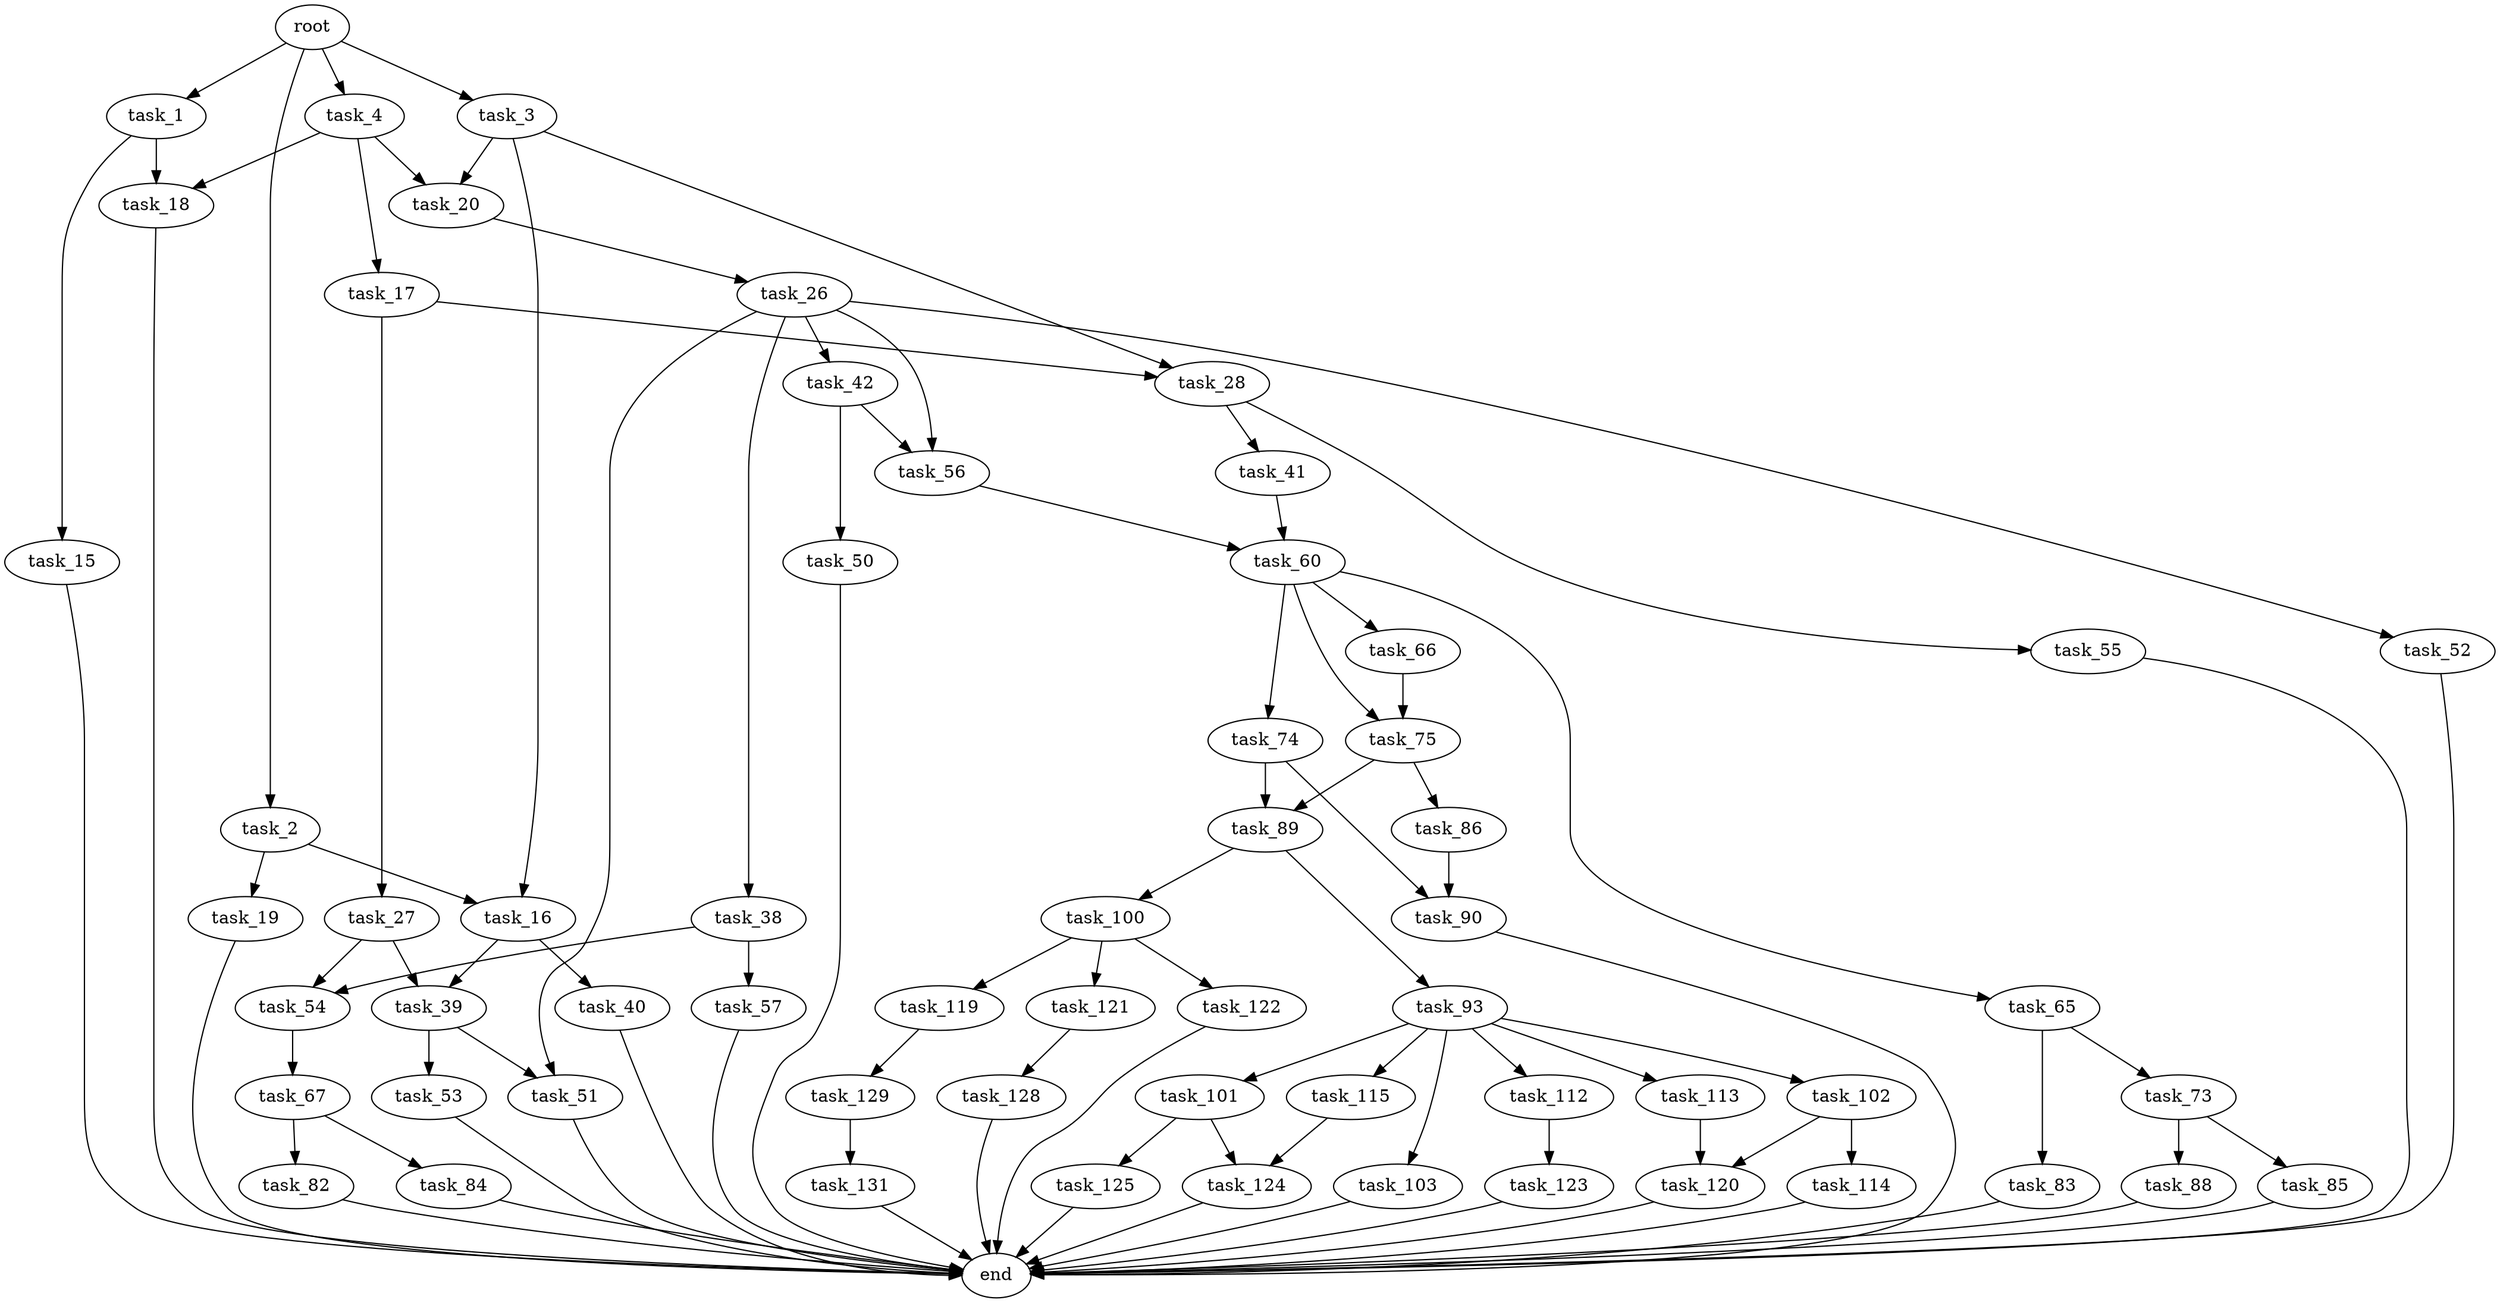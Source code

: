 digraph G {
  root [size="0.000000"];
  task_1 [size="210387970437.000000"];
  task_2 [size="73138443218.000000"];
  task_3 [size="6811485305.000000"];
  task_4 [size="72873814391.000000"];
  task_15 [size="68719476736.000000"];
  task_16 [size="12282391555.000000"];
  task_17 [size="4065906322.000000"];
  task_18 [size="1073741824000.000000"];
  task_19 [size="184359622250.000000"];
  task_20 [size="801682522885.000000"];
  task_26 [size="434954970348.000000"];
  task_27 [size="3537754298.000000"];
  task_28 [size="391856578035.000000"];
  task_38 [size="782757789696.000000"];
  task_39 [size="10297621314.000000"];
  task_40 [size="1073741824000.000000"];
  task_41 [size="3644547326.000000"];
  task_42 [size="147720141600.000000"];
  task_50 [size="26776234569.000000"];
  task_51 [size="428378184712.000000"];
  task_52 [size="877608748.000000"];
  task_53 [size="49009188611.000000"];
  task_54 [size="68719476736.000000"];
  task_55 [size="6440762914.000000"];
  task_56 [size="17606556620.000000"];
  task_57 [size="570170705711.000000"];
  task_60 [size="19773880013.000000"];
  task_65 [size="34326707351.000000"];
  task_66 [size="295900108550.000000"];
  task_67 [size="8589934592.000000"];
  task_73 [size="8799690918.000000"];
  task_74 [size="1073741824000.000000"];
  task_75 [size="9846998942.000000"];
  task_82 [size="28991029248.000000"];
  task_83 [size="549755813888.000000"];
  task_84 [size="2130036504.000000"];
  task_85 [size="1314848097664.000000"];
  task_86 [size="12599051164.000000"];
  task_88 [size="93911042260.000000"];
  task_89 [size="9571216184.000000"];
  task_90 [size="301978778892.000000"];
  task_93 [size="341024437269.000000"];
  task_100 [size="20145045397.000000"];
  task_101 [size="30808505513.000000"];
  task_102 [size="549755813888.000000"];
  task_103 [size="68719476736.000000"];
  task_112 [size="38462398475.000000"];
  task_113 [size="217697626225.000000"];
  task_114 [size="39505194003.000000"];
  task_115 [size="746569277217.000000"];
  task_119 [size="134217728000.000000"];
  task_120 [size="326718097668.000000"];
  task_121 [size="231928233984.000000"];
  task_122 [size="2715633577.000000"];
  task_123 [size="1073741824000.000000"];
  task_124 [size="254103487067.000000"];
  task_125 [size="3343503873.000000"];
  task_128 [size="1576233060.000000"];
  task_129 [size="1039067985390.000000"];
  task_131 [size="68719476736.000000"];
  end [size="0.000000"];

  root -> task_1 [size="1.000000"];
  root -> task_2 [size="1.000000"];
  root -> task_3 [size="1.000000"];
  root -> task_4 [size="1.000000"];
  task_1 -> task_15 [size="209715200.000000"];
  task_1 -> task_18 [size="209715200.000000"];
  task_2 -> task_16 [size="209715200.000000"];
  task_2 -> task_19 [size="209715200.000000"];
  task_3 -> task_16 [size="838860800.000000"];
  task_3 -> task_20 [size="838860800.000000"];
  task_3 -> task_28 [size="838860800.000000"];
  task_4 -> task_17 [size="301989888.000000"];
  task_4 -> task_18 [size="301989888.000000"];
  task_4 -> task_20 [size="301989888.000000"];
  task_15 -> end [size="1.000000"];
  task_16 -> task_39 [size="838860800.000000"];
  task_16 -> task_40 [size="838860800.000000"];
  task_17 -> task_27 [size="75497472.000000"];
  task_17 -> task_28 [size="75497472.000000"];
  task_18 -> end [size="1.000000"];
  task_19 -> end [size="1.000000"];
  task_20 -> task_26 [size="536870912.000000"];
  task_26 -> task_38 [size="301989888.000000"];
  task_26 -> task_42 [size="301989888.000000"];
  task_26 -> task_51 [size="301989888.000000"];
  task_26 -> task_52 [size="301989888.000000"];
  task_26 -> task_56 [size="301989888.000000"];
  task_27 -> task_39 [size="301989888.000000"];
  task_27 -> task_54 [size="301989888.000000"];
  task_28 -> task_41 [size="301989888.000000"];
  task_28 -> task_55 [size="301989888.000000"];
  task_38 -> task_54 [size="679477248.000000"];
  task_38 -> task_57 [size="679477248.000000"];
  task_39 -> task_51 [size="209715200.000000"];
  task_39 -> task_53 [size="209715200.000000"];
  task_40 -> end [size="1.000000"];
  task_41 -> task_60 [size="134217728.000000"];
  task_42 -> task_50 [size="134217728.000000"];
  task_42 -> task_56 [size="134217728.000000"];
  task_50 -> end [size="1.000000"];
  task_51 -> end [size="1.000000"];
  task_52 -> end [size="1.000000"];
  task_53 -> end [size="1.000000"];
  task_54 -> task_67 [size="134217728.000000"];
  task_55 -> end [size="1.000000"];
  task_56 -> task_60 [size="679477248.000000"];
  task_57 -> end [size="1.000000"];
  task_60 -> task_65 [size="679477248.000000"];
  task_60 -> task_66 [size="679477248.000000"];
  task_60 -> task_74 [size="679477248.000000"];
  task_60 -> task_75 [size="679477248.000000"];
  task_65 -> task_73 [size="838860800.000000"];
  task_65 -> task_83 [size="838860800.000000"];
  task_66 -> task_75 [size="411041792.000000"];
  task_67 -> task_82 [size="33554432.000000"];
  task_67 -> task_84 [size="33554432.000000"];
  task_73 -> task_85 [size="679477248.000000"];
  task_73 -> task_88 [size="679477248.000000"];
  task_74 -> task_89 [size="838860800.000000"];
  task_74 -> task_90 [size="838860800.000000"];
  task_75 -> task_86 [size="838860800.000000"];
  task_75 -> task_89 [size="838860800.000000"];
  task_82 -> end [size="1.000000"];
  task_83 -> end [size="1.000000"];
  task_84 -> end [size="1.000000"];
  task_85 -> end [size="1.000000"];
  task_86 -> task_90 [size="679477248.000000"];
  task_88 -> end [size="1.000000"];
  task_89 -> task_93 [size="301989888.000000"];
  task_89 -> task_100 [size="301989888.000000"];
  task_90 -> end [size="1.000000"];
  task_93 -> task_101 [size="411041792.000000"];
  task_93 -> task_102 [size="411041792.000000"];
  task_93 -> task_103 [size="411041792.000000"];
  task_93 -> task_112 [size="411041792.000000"];
  task_93 -> task_113 [size="411041792.000000"];
  task_93 -> task_115 [size="411041792.000000"];
  task_100 -> task_119 [size="75497472.000000"];
  task_100 -> task_121 [size="75497472.000000"];
  task_100 -> task_122 [size="75497472.000000"];
  task_101 -> task_124 [size="75497472.000000"];
  task_101 -> task_125 [size="75497472.000000"];
  task_102 -> task_114 [size="536870912.000000"];
  task_102 -> task_120 [size="536870912.000000"];
  task_103 -> end [size="1.000000"];
  task_112 -> task_123 [size="838860800.000000"];
  task_113 -> task_120 [size="838860800.000000"];
  task_114 -> end [size="1.000000"];
  task_115 -> task_124 [size="536870912.000000"];
  task_119 -> task_129 [size="209715200.000000"];
  task_120 -> end [size="1.000000"];
  task_121 -> task_128 [size="301989888.000000"];
  task_122 -> end [size="1.000000"];
  task_123 -> end [size="1.000000"];
  task_124 -> end [size="1.000000"];
  task_125 -> end [size="1.000000"];
  task_128 -> end [size="1.000000"];
  task_129 -> task_131 [size="838860800.000000"];
  task_131 -> end [size="1.000000"];
}
